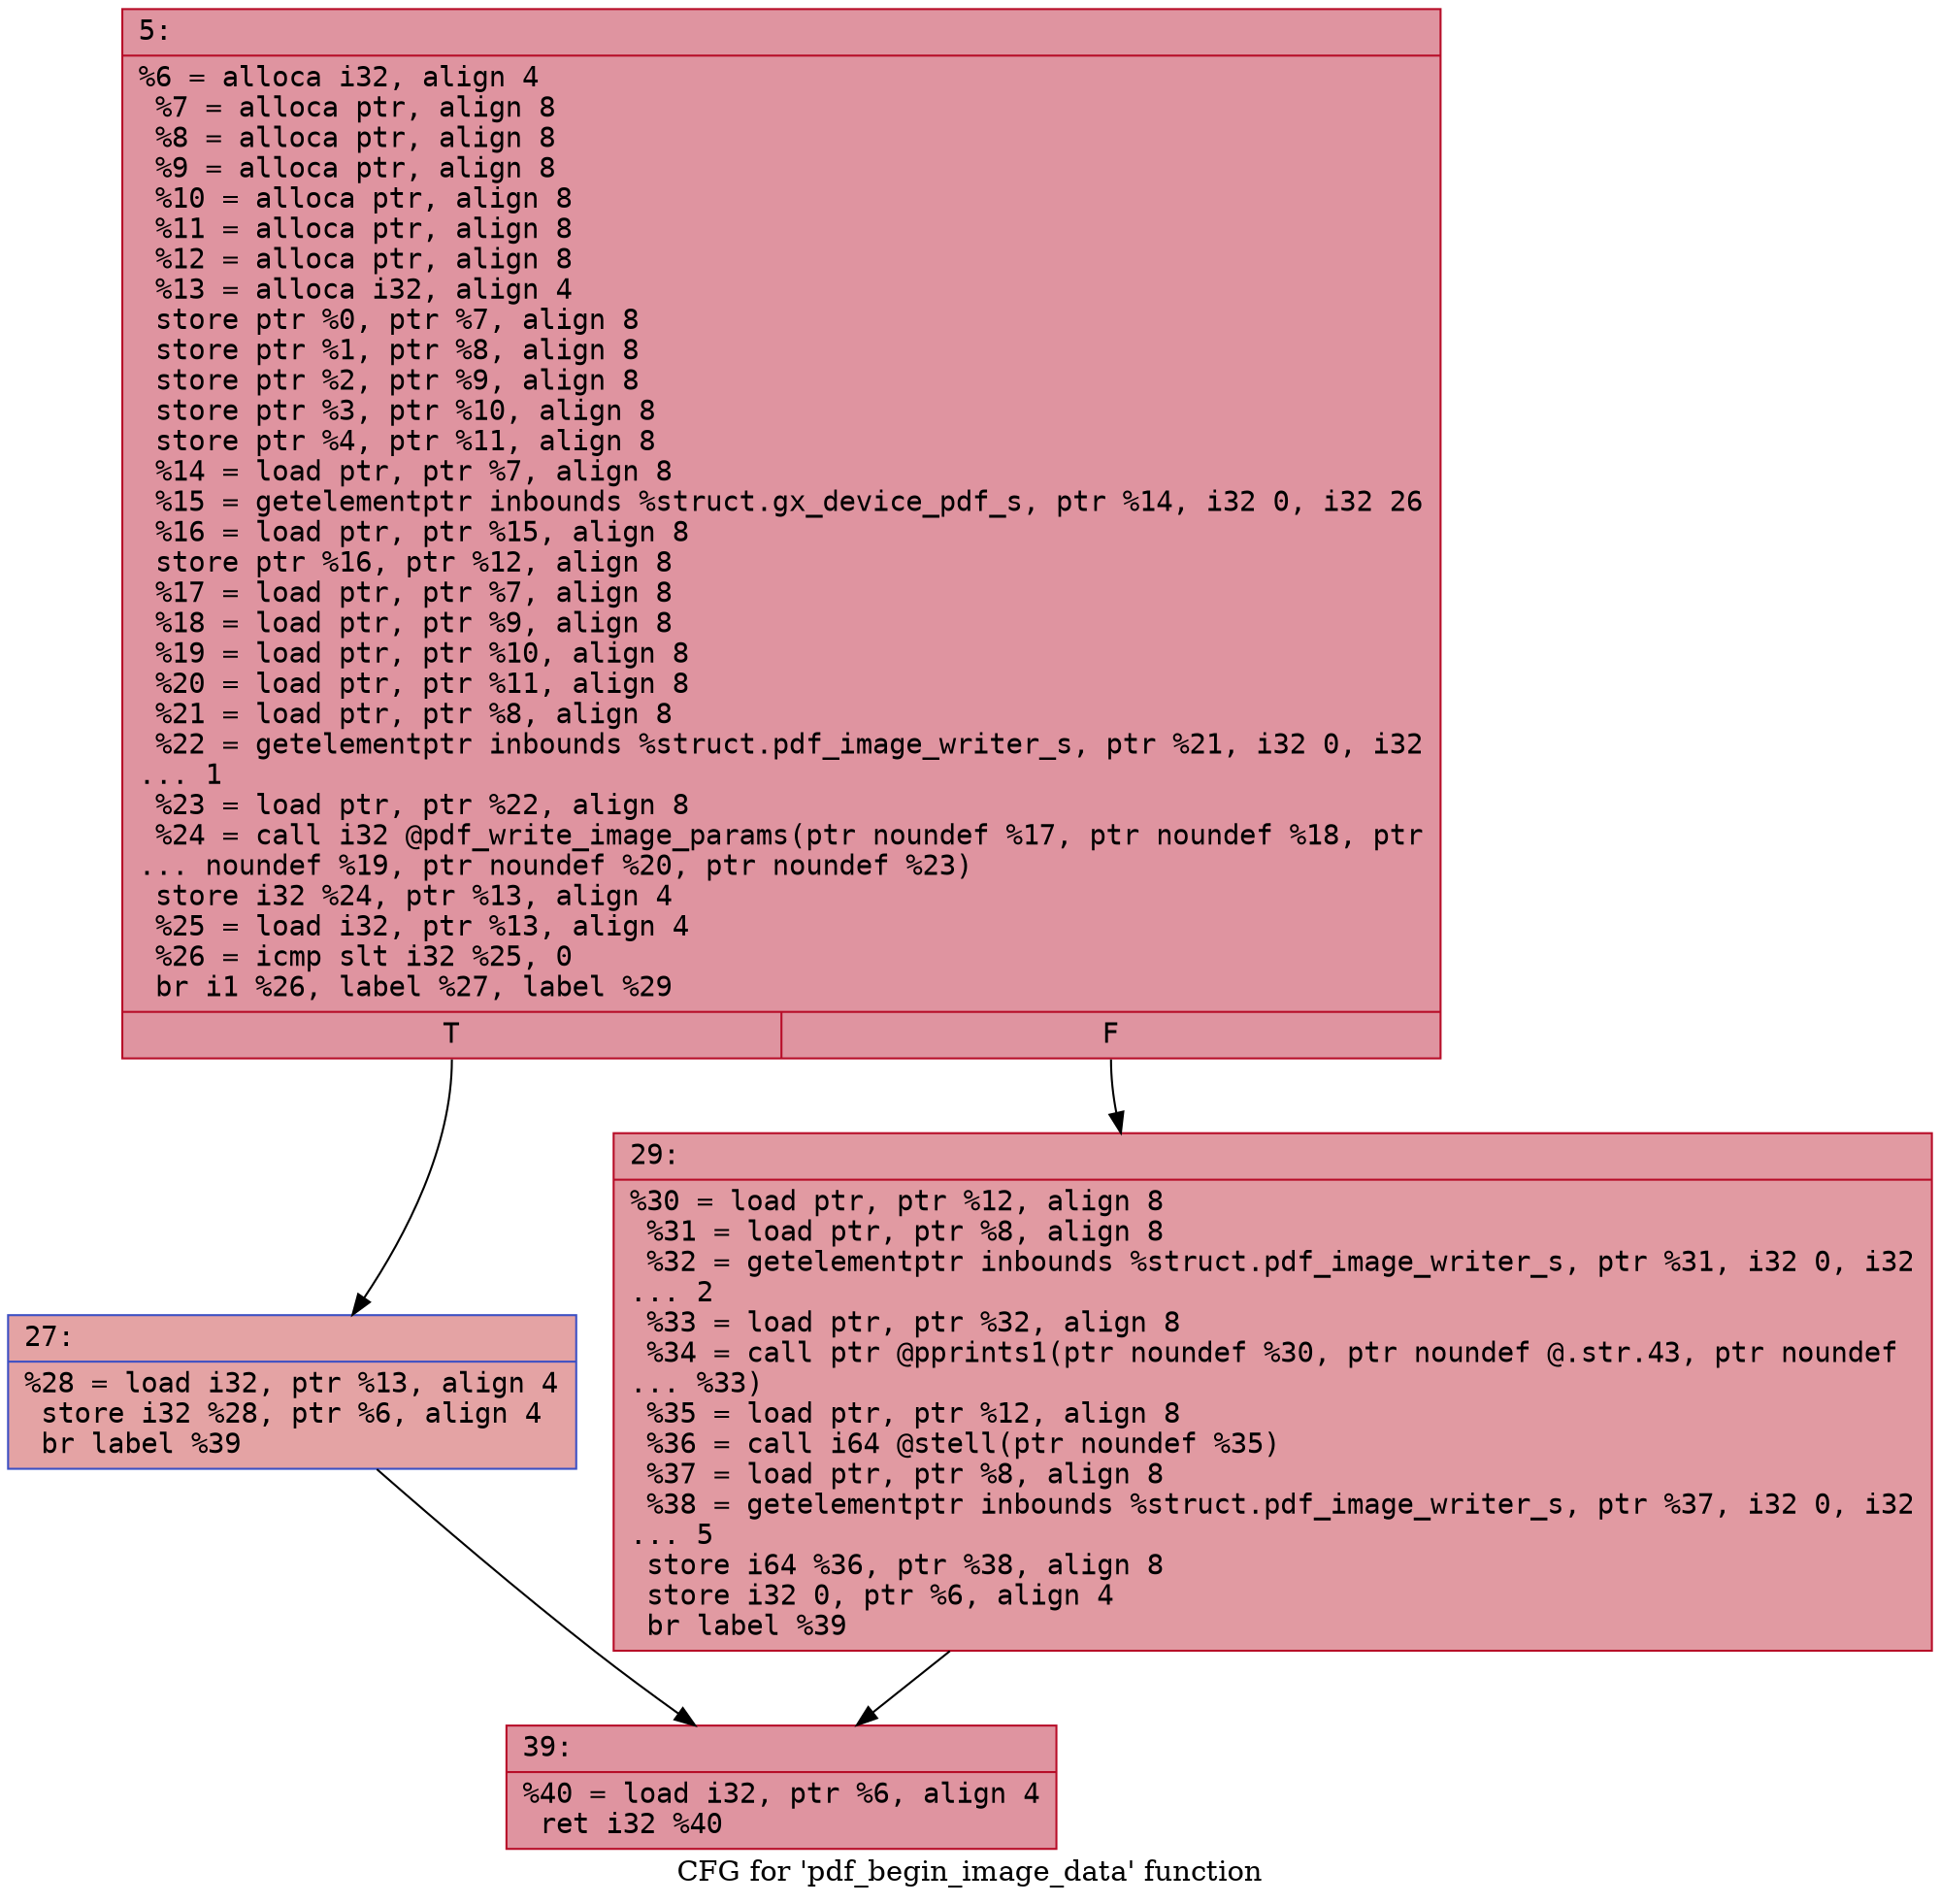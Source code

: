 digraph "CFG for 'pdf_begin_image_data' function" {
	label="CFG for 'pdf_begin_image_data' function";

	Node0x600003033520 [shape=record,color="#b70d28ff", style=filled, fillcolor="#b70d2870" fontname="Courier",label="{5:\l|  %6 = alloca i32, align 4\l  %7 = alloca ptr, align 8\l  %8 = alloca ptr, align 8\l  %9 = alloca ptr, align 8\l  %10 = alloca ptr, align 8\l  %11 = alloca ptr, align 8\l  %12 = alloca ptr, align 8\l  %13 = alloca i32, align 4\l  store ptr %0, ptr %7, align 8\l  store ptr %1, ptr %8, align 8\l  store ptr %2, ptr %9, align 8\l  store ptr %3, ptr %10, align 8\l  store ptr %4, ptr %11, align 8\l  %14 = load ptr, ptr %7, align 8\l  %15 = getelementptr inbounds %struct.gx_device_pdf_s, ptr %14, i32 0, i32 26\l  %16 = load ptr, ptr %15, align 8\l  store ptr %16, ptr %12, align 8\l  %17 = load ptr, ptr %7, align 8\l  %18 = load ptr, ptr %9, align 8\l  %19 = load ptr, ptr %10, align 8\l  %20 = load ptr, ptr %11, align 8\l  %21 = load ptr, ptr %8, align 8\l  %22 = getelementptr inbounds %struct.pdf_image_writer_s, ptr %21, i32 0, i32\l... 1\l  %23 = load ptr, ptr %22, align 8\l  %24 = call i32 @pdf_write_image_params(ptr noundef %17, ptr noundef %18, ptr\l... noundef %19, ptr noundef %20, ptr noundef %23)\l  store i32 %24, ptr %13, align 4\l  %25 = load i32, ptr %13, align 4\l  %26 = icmp slt i32 %25, 0\l  br i1 %26, label %27, label %29\l|{<s0>T|<s1>F}}"];
	Node0x600003033520:s0 -> Node0x600003033570[tooltip="5 -> 27\nProbability 37.50%" ];
	Node0x600003033520:s1 -> Node0x6000030335c0[tooltip="5 -> 29\nProbability 62.50%" ];
	Node0x600003033570 [shape=record,color="#3d50c3ff", style=filled, fillcolor="#c32e3170" fontname="Courier",label="{27:\l|  %28 = load i32, ptr %13, align 4\l  store i32 %28, ptr %6, align 4\l  br label %39\l}"];
	Node0x600003033570 -> Node0x600003033610[tooltip="27 -> 39\nProbability 100.00%" ];
	Node0x6000030335c0 [shape=record,color="#b70d28ff", style=filled, fillcolor="#bb1b2c70" fontname="Courier",label="{29:\l|  %30 = load ptr, ptr %12, align 8\l  %31 = load ptr, ptr %8, align 8\l  %32 = getelementptr inbounds %struct.pdf_image_writer_s, ptr %31, i32 0, i32\l... 2\l  %33 = load ptr, ptr %32, align 8\l  %34 = call ptr @pprints1(ptr noundef %30, ptr noundef @.str.43, ptr noundef\l... %33)\l  %35 = load ptr, ptr %12, align 8\l  %36 = call i64 @stell(ptr noundef %35)\l  %37 = load ptr, ptr %8, align 8\l  %38 = getelementptr inbounds %struct.pdf_image_writer_s, ptr %37, i32 0, i32\l... 5\l  store i64 %36, ptr %38, align 8\l  store i32 0, ptr %6, align 4\l  br label %39\l}"];
	Node0x6000030335c0 -> Node0x600003033610[tooltip="29 -> 39\nProbability 100.00%" ];
	Node0x600003033610 [shape=record,color="#b70d28ff", style=filled, fillcolor="#b70d2870" fontname="Courier",label="{39:\l|  %40 = load i32, ptr %6, align 4\l  ret i32 %40\l}"];
}
